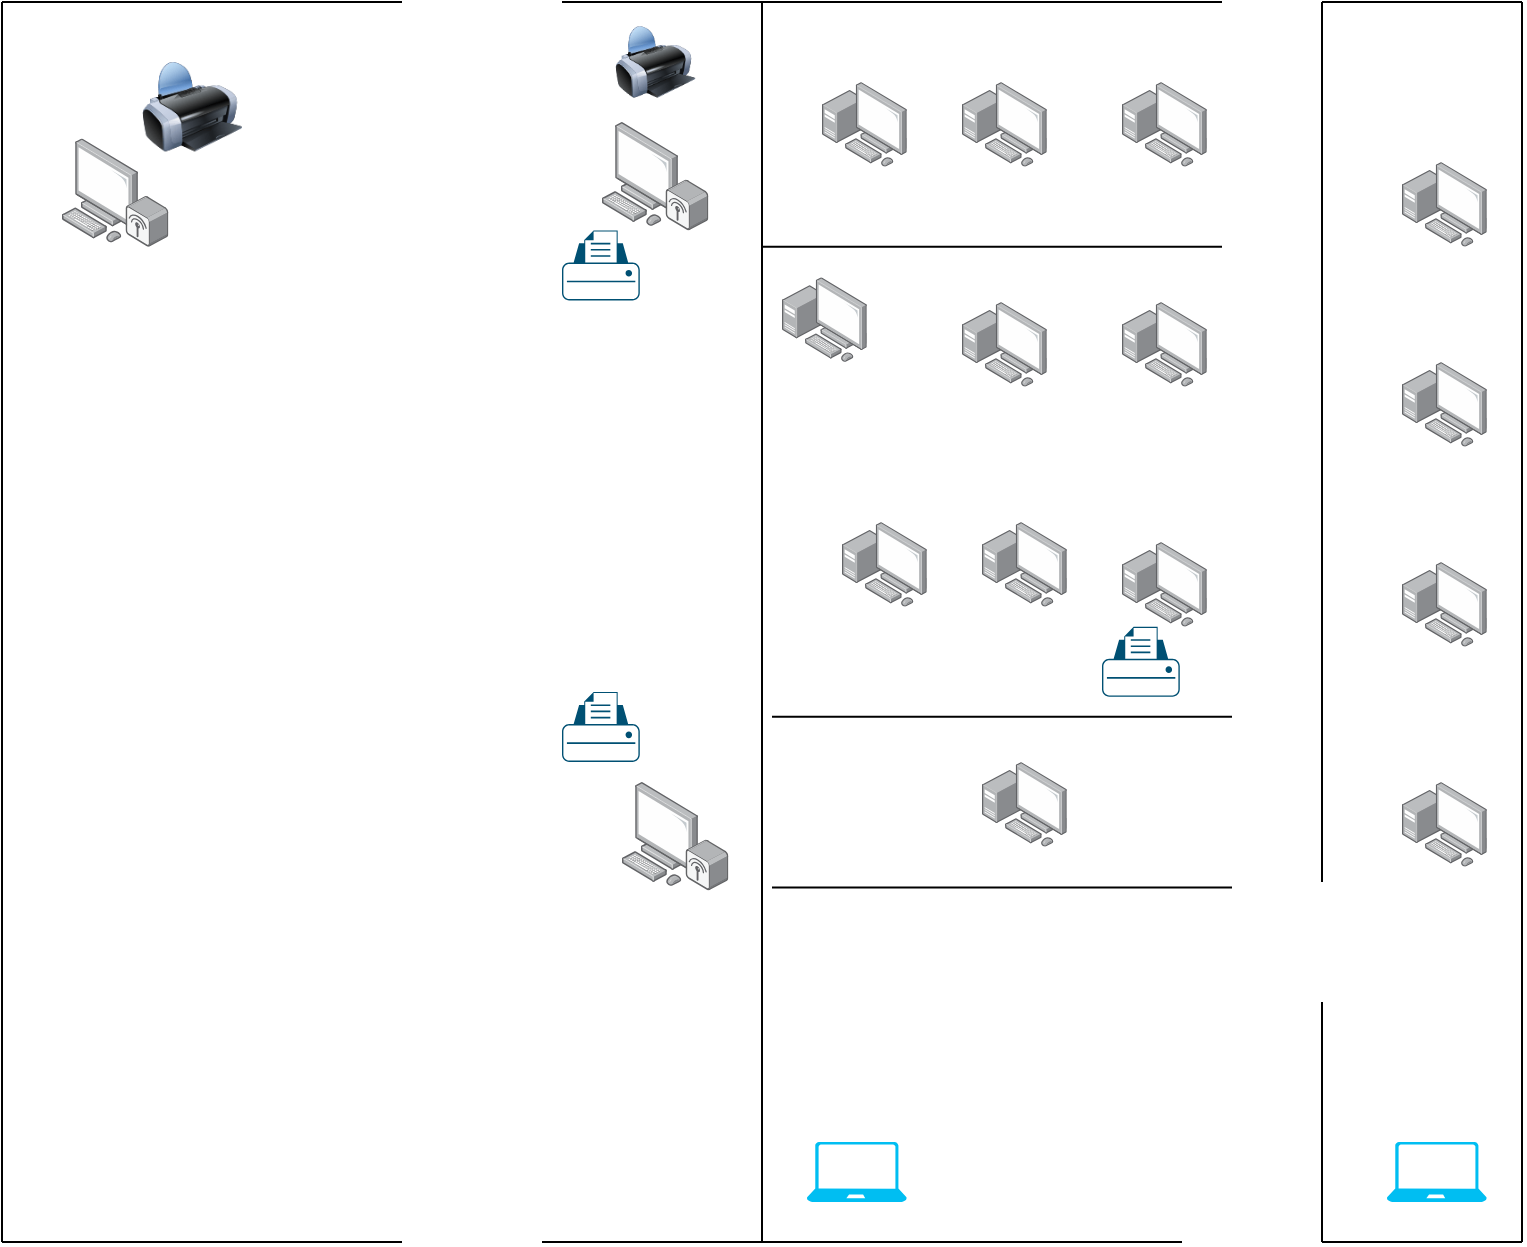 <mxfile version="22.1.18" type="github">
  <diagram name="Page-1" id="dWsPkOWoOpZer5UFk1Qv">
    <mxGraphModel dx="1134" dy="1026" grid="1" gridSize="10" guides="1" tooltips="1" connect="1" arrows="1" fold="1" page="1" pageScale="1" pageWidth="850" pageHeight="1100" math="0" shadow="0">
      <root>
        <mxCell id="0" />
        <mxCell id="1" parent="0" />
        <mxCell id="gJ5ffDvvxzoMMEMadS9C-1" value="" style="endArrow=none;html=1;rounded=0;" edge="1" parent="1">
          <mxGeometry width="50" height="50" relative="1" as="geometry">
            <mxPoint x="40" y="40" as="sourcePoint" />
            <mxPoint x="240" y="40" as="targetPoint" />
          </mxGeometry>
        </mxCell>
        <mxCell id="gJ5ffDvvxzoMMEMadS9C-2" value="" style="endArrow=none;html=1;rounded=0;" edge="1" parent="1">
          <mxGeometry width="50" height="50" relative="1" as="geometry">
            <mxPoint x="320" y="40" as="sourcePoint" />
            <mxPoint x="650" y="40" as="targetPoint" />
            <Array as="points">
              <mxPoint x="460" y="40" />
            </Array>
          </mxGeometry>
        </mxCell>
        <mxCell id="gJ5ffDvvxzoMMEMadS9C-3" value="" style="endArrow=none;html=1;rounded=0;" edge="1" parent="1">
          <mxGeometry width="50" height="50" relative="1" as="geometry">
            <mxPoint x="700" y="40" as="sourcePoint" />
            <mxPoint x="800" y="40" as="targetPoint" />
          </mxGeometry>
        </mxCell>
        <mxCell id="gJ5ffDvvxzoMMEMadS9C-4" value="" style="endArrow=none;html=1;rounded=0;" edge="1" parent="1">
          <mxGeometry width="50" height="50" relative="1" as="geometry">
            <mxPoint x="40" y="40" as="sourcePoint" />
            <mxPoint x="40" y="660" as="targetPoint" />
          </mxGeometry>
        </mxCell>
        <mxCell id="gJ5ffDvvxzoMMEMadS9C-6" value="" style="endArrow=none;html=1;rounded=0;" edge="1" parent="1">
          <mxGeometry width="50" height="50" relative="1" as="geometry">
            <mxPoint x="420" y="40" as="sourcePoint" />
            <mxPoint x="420" y="660" as="targetPoint" />
          </mxGeometry>
        </mxCell>
        <mxCell id="gJ5ffDvvxzoMMEMadS9C-7" value="" style="image;points=[];aspect=fixed;html=1;align=center;shadow=0;dashed=0;image=img/lib/allied_telesis/computer_and_terminals/Personal_Computer_with_Server.svg;" vertex="1" parent="1">
          <mxGeometry x="450" y="80" width="42.4" height="42.4" as="geometry" />
        </mxCell>
        <mxCell id="gJ5ffDvvxzoMMEMadS9C-8" value="" style="image;points=[];aspect=fixed;html=1;align=center;shadow=0;dashed=0;image=img/lib/allied_telesis/computer_and_terminals/Personal_Computer_with_Server.svg;" vertex="1" parent="1">
          <mxGeometry x="520" y="80" width="42.4" height="42.4" as="geometry" />
        </mxCell>
        <mxCell id="gJ5ffDvvxzoMMEMadS9C-9" value="" style="image;points=[];aspect=fixed;html=1;align=center;shadow=0;dashed=0;image=img/lib/allied_telesis/computer_and_terminals/Personal_Computer_with_Server.svg;" vertex="1" parent="1">
          <mxGeometry x="600" y="80" width="42.4" height="42.4" as="geometry" />
        </mxCell>
        <mxCell id="gJ5ffDvvxzoMMEMadS9C-10" value="" style="image;points=[];aspect=fixed;html=1;align=center;shadow=0;dashed=0;image=img/lib/allied_telesis/computer_and_terminals/Personal_Computer_with_Server.svg;" vertex="1" parent="1">
          <mxGeometry x="430" y="177.6" width="42.4" height="42.4" as="geometry" />
        </mxCell>
        <mxCell id="gJ5ffDvvxzoMMEMadS9C-11" value="" style="image;points=[];aspect=fixed;html=1;align=center;shadow=0;dashed=0;image=img/lib/allied_telesis/computer_and_terminals/Personal_Computer_with_Server.svg;" vertex="1" parent="1">
          <mxGeometry x="520" y="190" width="42.4" height="42.4" as="geometry" />
        </mxCell>
        <mxCell id="gJ5ffDvvxzoMMEMadS9C-12" value="" style="image;points=[];aspect=fixed;html=1;align=center;shadow=0;dashed=0;image=img/lib/allied_telesis/computer_and_terminals/Personal_Computer_with_Server.svg;" vertex="1" parent="1">
          <mxGeometry x="600" y="190" width="42.4" height="42.4" as="geometry" />
        </mxCell>
        <mxCell id="gJ5ffDvvxzoMMEMadS9C-13" value="" style="image;points=[];aspect=fixed;html=1;align=center;shadow=0;dashed=0;image=img/lib/allied_telesis/computer_and_terminals/Personal_Computer_with_Server.svg;" vertex="1" parent="1">
          <mxGeometry x="460" y="300" width="42.4" height="42.4" as="geometry" />
        </mxCell>
        <mxCell id="gJ5ffDvvxzoMMEMadS9C-14" value="" style="image;points=[];aspect=fixed;html=1;align=center;shadow=0;dashed=0;image=img/lib/allied_telesis/computer_and_terminals/Personal_Computer_with_Server.svg;" vertex="1" parent="1">
          <mxGeometry x="530" y="300" width="42.4" height="42.4" as="geometry" />
        </mxCell>
        <mxCell id="gJ5ffDvvxzoMMEMadS9C-15" value="" style="image;points=[];aspect=fixed;html=1;align=center;shadow=0;dashed=0;image=img/lib/allied_telesis/computer_and_terminals/Personal_Computer_with_Server.svg;" vertex="1" parent="1">
          <mxGeometry x="600" y="310" width="42.4" height="42.4" as="geometry" />
        </mxCell>
        <mxCell id="gJ5ffDvvxzoMMEMadS9C-16" value="" style="image;points=[];aspect=fixed;html=1;align=center;shadow=0;dashed=0;image=img/lib/allied_telesis/computer_and_terminals/Personal_Computer_with_Server.svg;" vertex="1" parent="1">
          <mxGeometry x="530" y="420" width="42.4" height="42.4" as="geometry" />
        </mxCell>
        <mxCell id="gJ5ffDvvxzoMMEMadS9C-17" value="" style="image;points=[];aspect=fixed;html=1;align=center;shadow=0;dashed=0;image=img/lib/allied_telesis/computer_and_terminals/Personal_Computer_with_Server.svg;" vertex="1" parent="1">
          <mxGeometry x="740" y="120" width="42.4" height="42.4" as="geometry" />
        </mxCell>
        <mxCell id="gJ5ffDvvxzoMMEMadS9C-18" value="" style="image;points=[];aspect=fixed;html=1;align=center;shadow=0;dashed=0;image=img/lib/allied_telesis/computer_and_terminals/Personal_Computer_with_Server.svg;" vertex="1" parent="1">
          <mxGeometry x="740" y="220" width="42.4" height="42.4" as="geometry" />
        </mxCell>
        <mxCell id="gJ5ffDvvxzoMMEMadS9C-19" value="" style="image;points=[];aspect=fixed;html=1;align=center;shadow=0;dashed=0;image=img/lib/allied_telesis/computer_and_terminals/Personal_Computer_with_Server.svg;" vertex="1" parent="1">
          <mxGeometry x="740" y="320" width="42.4" height="42.4" as="geometry" />
        </mxCell>
        <mxCell id="gJ5ffDvvxzoMMEMadS9C-20" value="" style="image;points=[];aspect=fixed;html=1;align=center;shadow=0;dashed=0;image=img/lib/allied_telesis/computer_and_terminals/Personal_Computer_with_Server.svg;" vertex="1" parent="1">
          <mxGeometry x="740" y="430" width="42.4" height="42.4" as="geometry" />
        </mxCell>
        <mxCell id="gJ5ffDvvxzoMMEMadS9C-21" value="" style="verticalLabelPosition=bottom;html=1;verticalAlign=top;align=center;strokeColor=none;fillColor=#00BEF2;shape=mxgraph.azure.laptop;pointerEvents=1;" vertex="1" parent="1">
          <mxGeometry x="442.4" y="610" width="50" height="30" as="geometry" />
        </mxCell>
        <mxCell id="gJ5ffDvvxzoMMEMadS9C-23" value="" style="verticalLabelPosition=bottom;html=1;verticalAlign=top;align=center;strokeColor=none;fillColor=#00BEF2;shape=mxgraph.azure.laptop;pointerEvents=1;" vertex="1" parent="1">
          <mxGeometry x="732.4" y="610" width="50" height="30" as="geometry" />
        </mxCell>
        <mxCell id="gJ5ffDvvxzoMMEMadS9C-24" value="" style="endArrow=none;html=1;rounded=0;" edge="1" parent="1">
          <mxGeometry width="50" height="50" relative="1" as="geometry">
            <mxPoint x="700" y="40" as="sourcePoint" />
            <mxPoint x="700" y="480" as="targetPoint" />
          </mxGeometry>
        </mxCell>
        <mxCell id="gJ5ffDvvxzoMMEMadS9C-26" value="" style="endArrow=none;html=1;rounded=0;" edge="1" parent="1">
          <mxGeometry width="50" height="50" relative="1" as="geometry">
            <mxPoint x="40" y="660" as="sourcePoint" />
            <mxPoint x="240" y="660" as="targetPoint" />
          </mxGeometry>
        </mxCell>
        <mxCell id="gJ5ffDvvxzoMMEMadS9C-27" value="" style="endArrow=none;html=1;rounded=0;" edge="1" parent="1">
          <mxGeometry width="50" height="50" relative="1" as="geometry">
            <mxPoint x="310" y="660" as="sourcePoint" />
            <mxPoint x="510" y="660" as="targetPoint" />
          </mxGeometry>
        </mxCell>
        <mxCell id="gJ5ffDvvxzoMMEMadS9C-28" value="" style="endArrow=none;html=1;rounded=0;" edge="1" parent="1">
          <mxGeometry width="50" height="50" relative="1" as="geometry">
            <mxPoint x="502.4" y="660" as="sourcePoint" />
            <mxPoint x="630" y="660" as="targetPoint" />
          </mxGeometry>
        </mxCell>
        <mxCell id="gJ5ffDvvxzoMMEMadS9C-29" value="" style="endArrow=none;html=1;rounded=0;" edge="1" parent="1">
          <mxGeometry width="50" height="50" relative="1" as="geometry">
            <mxPoint x="700" y="660" as="sourcePoint" />
            <mxPoint x="800" y="660" as="targetPoint" />
            <Array as="points">
              <mxPoint x="770" y="660" />
            </Array>
          </mxGeometry>
        </mxCell>
        <mxCell id="gJ5ffDvvxzoMMEMadS9C-31" value="" style="endArrow=none;html=1;rounded=0;" edge="1" parent="1">
          <mxGeometry width="50" height="50" relative="1" as="geometry">
            <mxPoint x="800" y="40" as="sourcePoint" />
            <mxPoint x="800" y="660" as="targetPoint" />
          </mxGeometry>
        </mxCell>
        <mxCell id="gJ5ffDvvxzoMMEMadS9C-32" value="" style="image;points=[];aspect=fixed;html=1;align=center;shadow=0;dashed=0;image=img/lib/allied_telesis/computer_and_terminals/Personal_Computer_Wireless.svg;" vertex="1" parent="1">
          <mxGeometry x="340" y="100" width="53.19" height="54.2" as="geometry" />
        </mxCell>
        <mxCell id="gJ5ffDvvxzoMMEMadS9C-33" value="" style="image;points=[];aspect=fixed;html=1;align=center;shadow=0;dashed=0;image=img/lib/allied_telesis/computer_and_terminals/Personal_Computer_Wireless.svg;" vertex="1" parent="1">
          <mxGeometry x="350" y="430" width="53.19" height="54.2" as="geometry" />
        </mxCell>
        <mxCell id="gJ5ffDvvxzoMMEMadS9C-34" value="" style="image;points=[];aspect=fixed;html=1;align=center;shadow=0;dashed=0;image=img/lib/allied_telesis/computer_and_terminals/Personal_Computer_Wireless.svg;" vertex="1" parent="1">
          <mxGeometry x="70" y="108.2" width="53.19" height="54.2" as="geometry" />
        </mxCell>
        <mxCell id="gJ5ffDvvxzoMMEMadS9C-35" value="" style="image;html=1;image=img/lib/clip_art/computers/Printer_128x128.png" vertex="1" parent="1">
          <mxGeometry x="110" y="62.4" width="50" height="60" as="geometry" />
        </mxCell>
        <mxCell id="gJ5ffDvvxzoMMEMadS9C-37" value="" style="points=[[0.22,0.185,0],[0.5,0,0],[0.78,0.185,0],[0.975,0.49,0],[1,0.73,0],[0.975,0.97,0],[0.5,1,0],[0.025,0.97,0],[0,0.73,0],[0.025,0.49,0]];verticalLabelPosition=bottom;sketch=0;html=1;verticalAlign=top;aspect=fixed;align=center;pointerEvents=1;shape=mxgraph.cisco19.printer;fillColor=#005073;strokeColor=none;" vertex="1" parent="1">
          <mxGeometry x="320" y="154.2" width="38.89" height="35" as="geometry" />
        </mxCell>
        <mxCell id="gJ5ffDvvxzoMMEMadS9C-38" value="" style="points=[[0.22,0.185,0],[0.5,0,0],[0.78,0.185,0],[0.975,0.49,0],[1,0.73,0],[0.975,0.97,0],[0.5,1,0],[0.025,0.97,0],[0,0.73,0],[0.025,0.49,0]];verticalLabelPosition=bottom;sketch=0;html=1;verticalAlign=top;aspect=fixed;align=center;pointerEvents=1;shape=mxgraph.cisco19.printer;fillColor=#005073;strokeColor=none;" vertex="1" parent="1">
          <mxGeometry x="320" y="385" width="38.89" height="35" as="geometry" />
        </mxCell>
        <mxCell id="gJ5ffDvvxzoMMEMadS9C-40" value="" style="image;html=1;image=img/lib/clip_art/computers/Printer_128x128.png" vertex="1" parent="1">
          <mxGeometry x="346.6" y="50" width="40" height="40" as="geometry" />
        </mxCell>
        <mxCell id="gJ5ffDvvxzoMMEMadS9C-43" value="" style="points=[[0.22,0.185,0],[0.5,0,0],[0.78,0.185,0],[0.975,0.49,0],[1,0.73,0],[0.975,0.97,0],[0.5,1,0],[0.025,0.97,0],[0,0.73,0],[0.025,0.49,0]];verticalLabelPosition=bottom;sketch=0;html=1;verticalAlign=top;aspect=fixed;align=center;pointerEvents=1;shape=mxgraph.cisco19.printer;fillColor=#005073;strokeColor=none;" vertex="1" parent="1">
          <mxGeometry x="590" y="352.4" width="38.89" height="35" as="geometry" />
        </mxCell>
        <mxCell id="gJ5ffDvvxzoMMEMadS9C-44" value="" style="endArrow=none;html=1;rounded=0;" edge="1" parent="1">
          <mxGeometry width="50" height="50" relative="1" as="geometry">
            <mxPoint x="700" y="660" as="sourcePoint" />
            <mxPoint x="700" y="540" as="targetPoint" />
          </mxGeometry>
        </mxCell>
        <mxCell id="gJ5ffDvvxzoMMEMadS9C-45" value="" style="endArrow=none;html=1;rounded=0;" edge="1" parent="1">
          <mxGeometry width="50" height="50" relative="1" as="geometry">
            <mxPoint x="420" y="162.4" as="sourcePoint" />
            <mxPoint x="650" y="162.4" as="targetPoint" />
            <Array as="points">
              <mxPoint x="460" y="162.4" />
            </Array>
          </mxGeometry>
        </mxCell>
        <mxCell id="gJ5ffDvvxzoMMEMadS9C-46" value="" style="endArrow=none;html=1;rounded=0;" edge="1" parent="1">
          <mxGeometry width="50" height="50" relative="1" as="geometry">
            <mxPoint x="425" y="397.4" as="sourcePoint" />
            <mxPoint x="655" y="397.4" as="targetPoint" />
            <Array as="points">
              <mxPoint x="465" y="397.4" />
            </Array>
          </mxGeometry>
        </mxCell>
        <mxCell id="gJ5ffDvvxzoMMEMadS9C-47" value="" style="endArrow=none;html=1;rounded=0;" edge="1" parent="1">
          <mxGeometry width="50" height="50" relative="1" as="geometry">
            <mxPoint x="425" y="482.77" as="sourcePoint" />
            <mxPoint x="655" y="482.77" as="targetPoint" />
            <Array as="points">
              <mxPoint x="465" y="482.77" />
            </Array>
          </mxGeometry>
        </mxCell>
      </root>
    </mxGraphModel>
  </diagram>
</mxfile>

